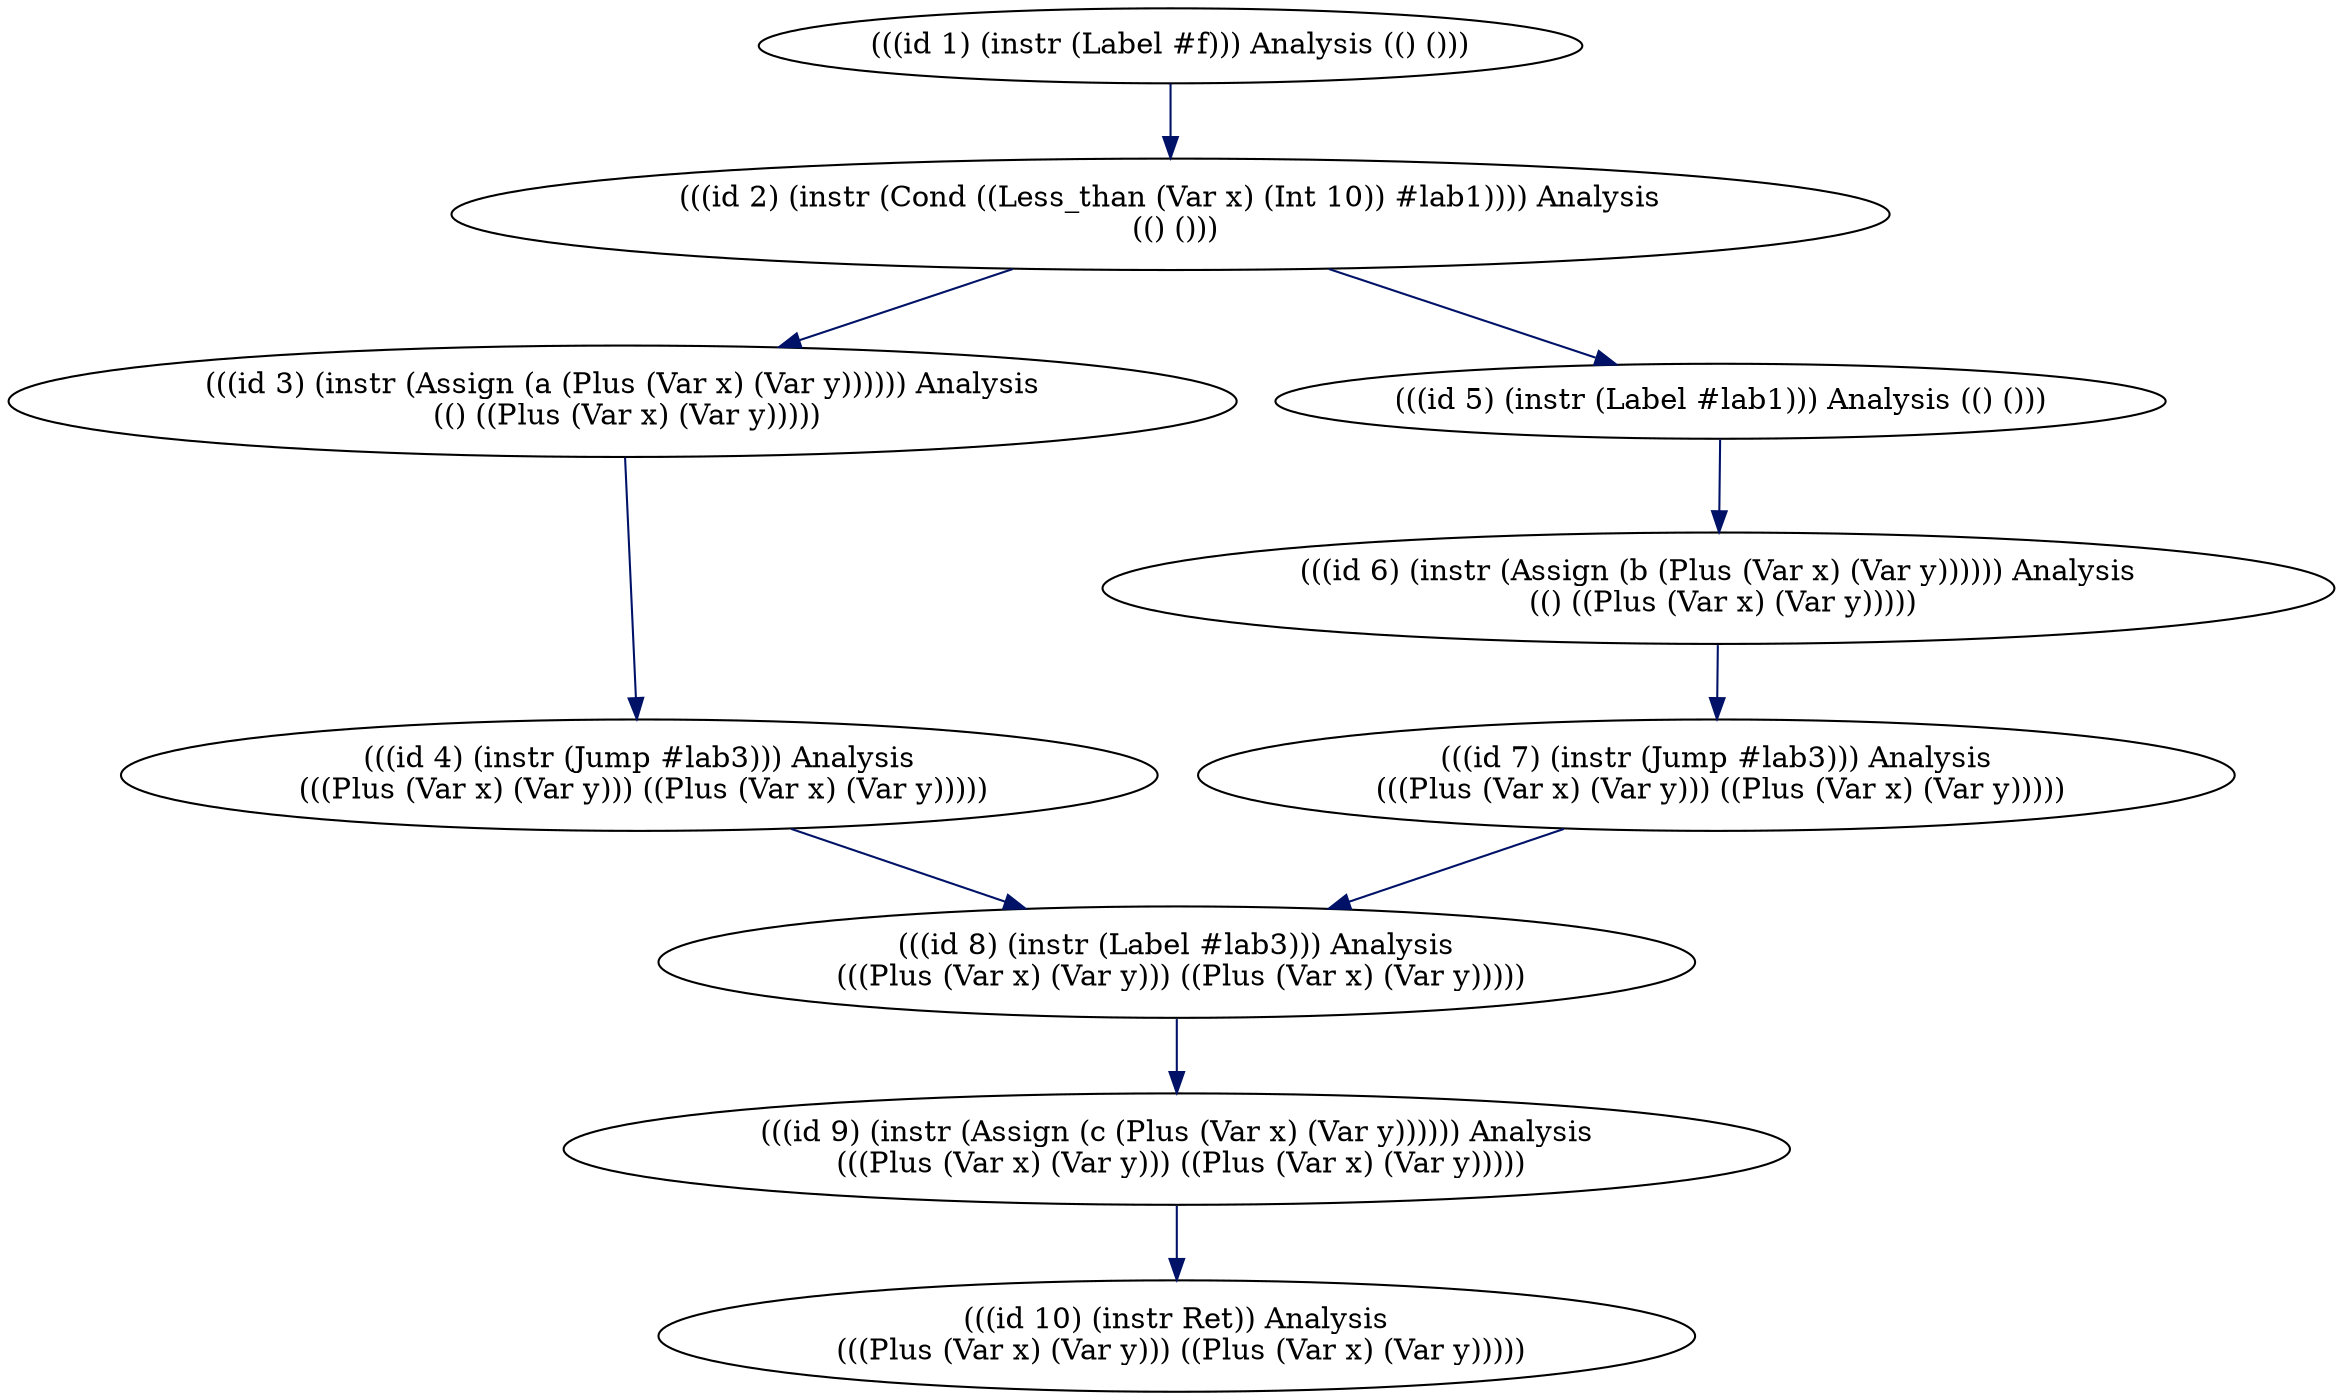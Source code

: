 digraph G {
  -2609136240614377266 [label="(((id 1) (instr (Label #f))) Analysis (() ()))",
                        ];
  4005111014598772340 [label="(((id 2) (instr (Cond ((Less_than (Var x) (Int 10)) #lab1)))) Analysis
 (() ()))",
                       ];
  1396078460937419741 [label="(((id 3) (instr (Assign (a (Plus (Var x) (Var y)))))) Analysis
 (() ((Plus (Var x) (Var y)))))",
                       ];
  -1213116315786261967 [label="(((id 4) (instr (Jump #lab3))) Analysis
 (((Plus (Var x) (Var y))) ((Plus (Var x) (Var y)))))",
                        ];
  -3822126110415902464 [label="(((id 5) (instr (Label #lab1))) Analysis (() ()))",
                        ];
  2792028467992890898 [label="(((id 6) (instr (Assign (b (Plus (Var x) (Var y)))))) Analysis
 (() ((Plus (Var x) (Var y)))))",
                       ];
  183043141791947107 [label="(((id 7) (instr (Jump #lab3))) Analysis
 (((Plus (Var x) (Var y))) ((Plus (Var x) (Var y)))))",
                      ];
  -2426244500714651957 [label="(((id 8) (instr (Label #lab3))) Analysis
 (((Plus (Var x) (Var y))) ((Plus (Var x) (Var y)))))",
                        ];
  4188175459428517527 [label="(((id 9) (instr (Assign (c (Plus (Var x) (Var y)))))) Analysis
 (((Plus (Var x) (Var y))) ((Plus (Var x) (Var y)))))",
                       ];
  1579120067278557813 [label="(((id 10) (instr Ret)) Analysis
 (((Plus (Var x) (Var y))) ((Plus (Var x) (Var y)))))",
                       ];
  
  
  -2609136240614377266 -> 4005111014598772340 [color="#001267", ];
  4005111014598772340 -> 1396078460937419741 [color="#001267", ];
  4005111014598772340 -> -3822126110415902464 [color="#001267", ];
  1396078460937419741 -> -1213116315786261967 [color="#001267", ];
  -1213116315786261967 -> -2426244500714651957 [color="#001267", ];
  -3822126110415902464 -> 2792028467992890898 [color="#001267", ];
  2792028467992890898 -> 183043141791947107 [color="#001267", ];
  183043141791947107 -> -2426244500714651957 [color="#001267", ];
  -2426244500714651957 -> 4188175459428517527 [color="#001267", ];
  4188175459428517527 -> 1579120067278557813 [color="#001267", ];
  
  }